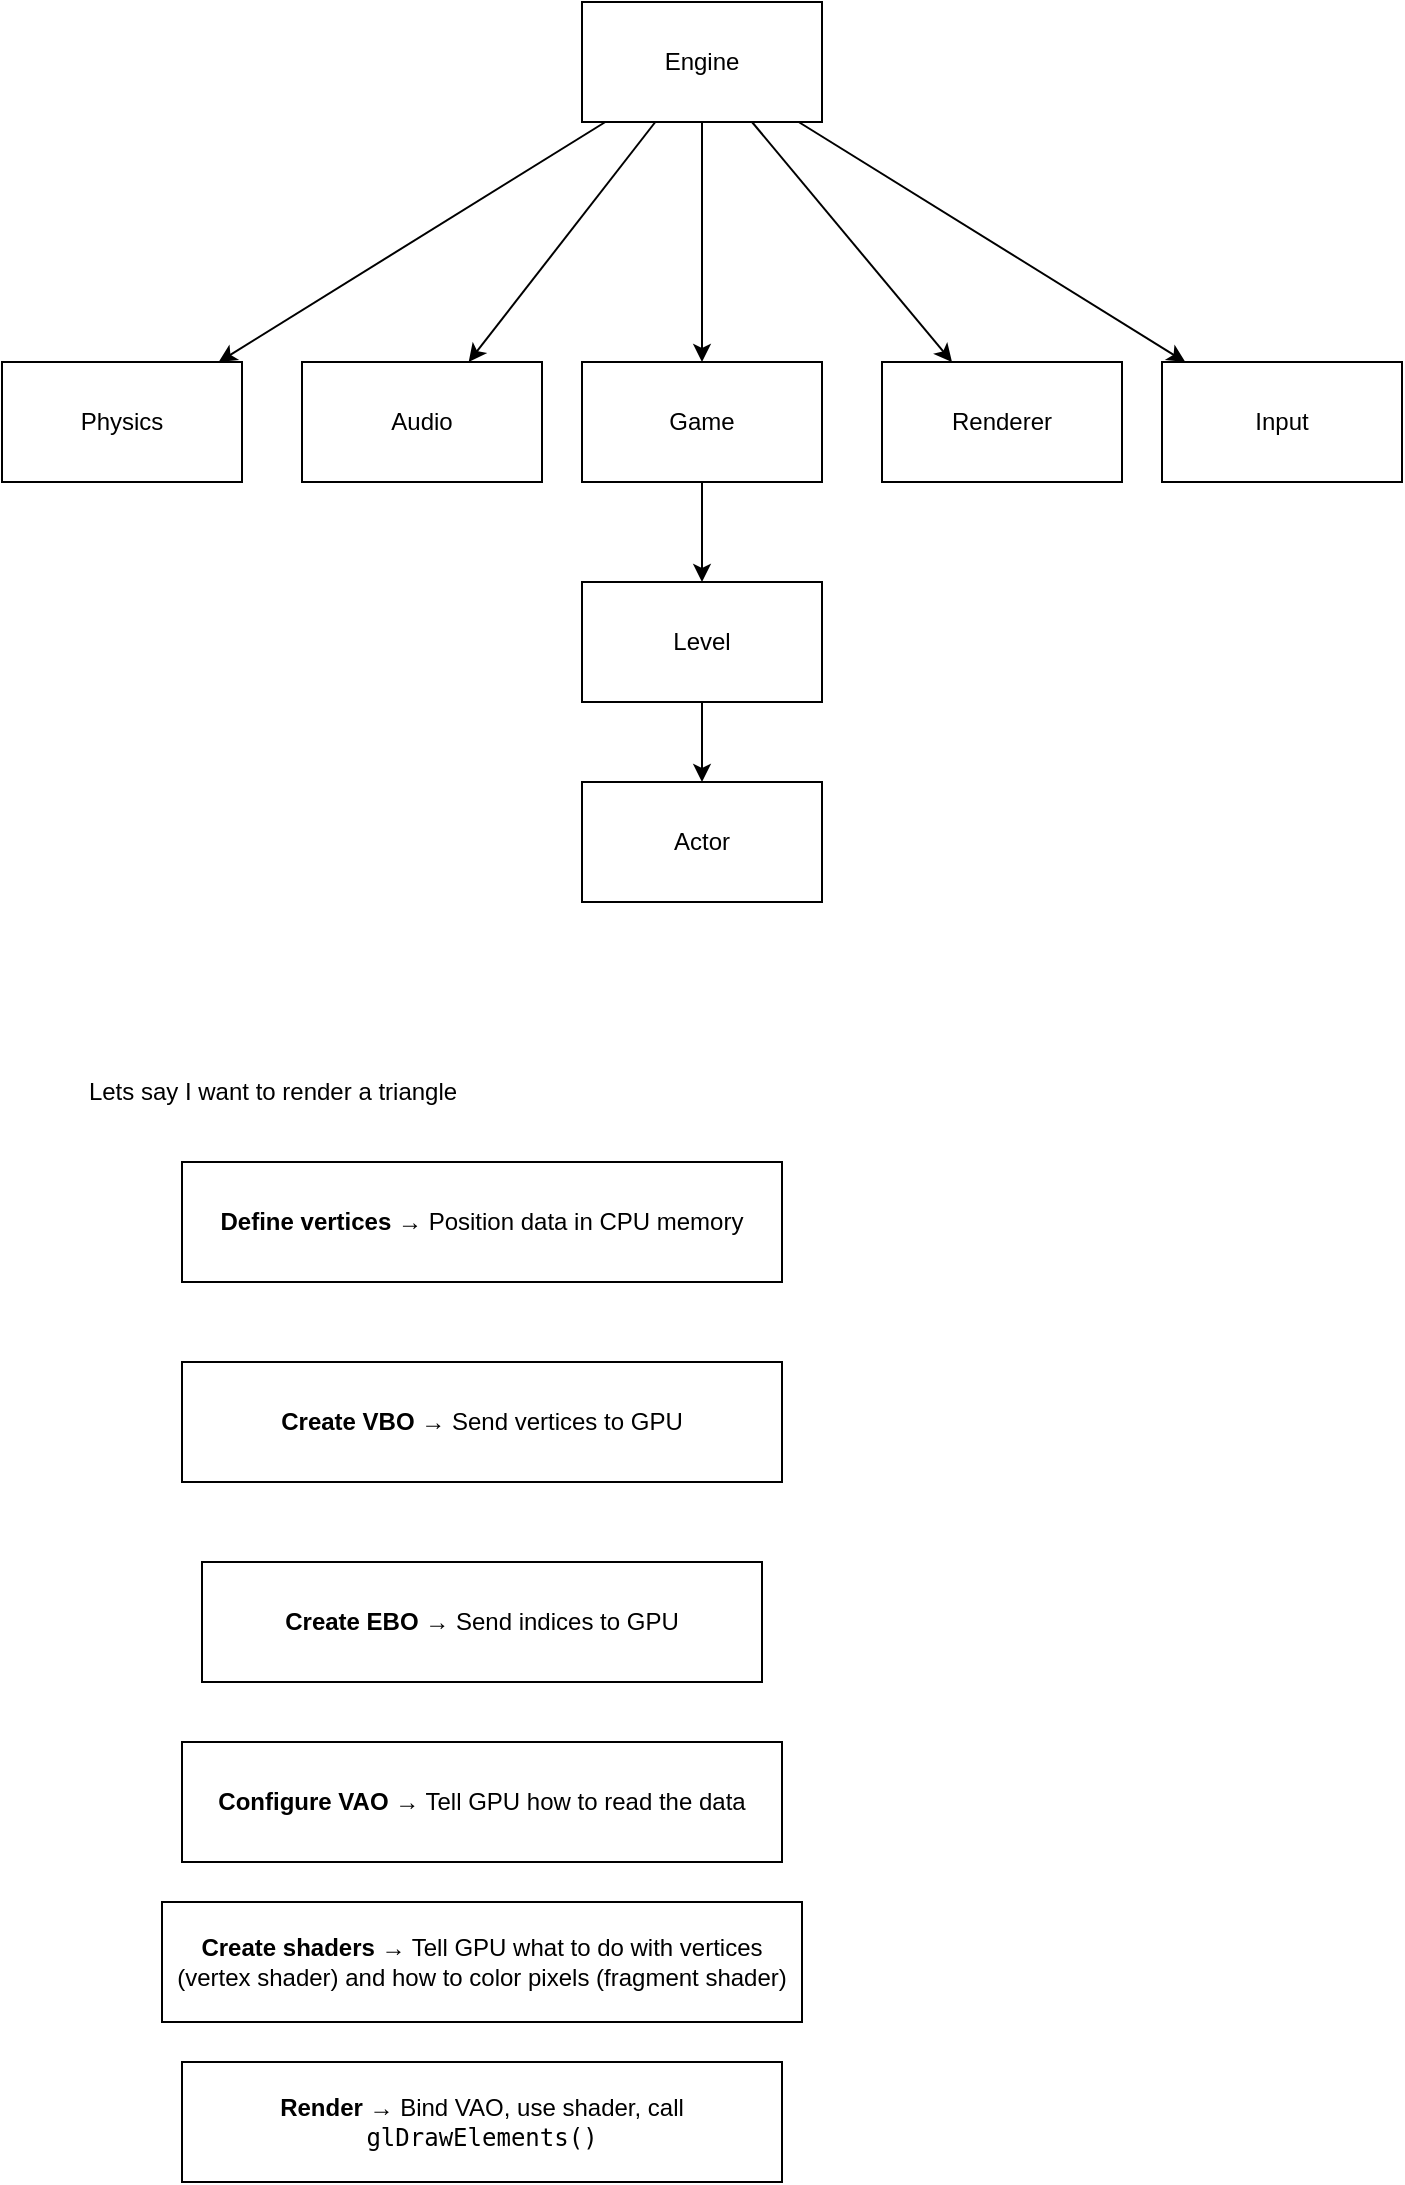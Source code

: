 <mxfile>
    <diagram id="Bt3m2ZXEcsFTGp_QdqrY" name="Page-1">
        <mxGraphModel dx="2237" dy="560" grid="1" gridSize="10" guides="1" tooltips="1" connect="1" arrows="1" fold="1" page="1" pageScale="1" pageWidth="850" pageHeight="1100" math="0" shadow="0">
            <root>
                <mxCell id="0"/>
                <mxCell id="1" parent="0"/>
                <mxCell id="4" style="edgeStyle=none;html=1;entryX=0.5;entryY=0;entryDx=0;entryDy=0;" parent="1" source="2" target="6" edge="1">
                    <mxGeometry relative="1" as="geometry">
                        <mxPoint x="140" y="230" as="targetPoint"/>
                    </mxGeometry>
                </mxCell>
                <mxCell id="14" style="edgeStyle=none;html=1;" parent="1" source="2" target="13" edge="1">
                    <mxGeometry relative="1" as="geometry"/>
                </mxCell>
                <mxCell id="15" style="edgeStyle=none;html=1;" parent="1" source="2" target="12" edge="1">
                    <mxGeometry relative="1" as="geometry"/>
                </mxCell>
                <mxCell id="16" style="edgeStyle=none;html=1;" parent="1" source="2" target="10" edge="1">
                    <mxGeometry relative="1" as="geometry"/>
                </mxCell>
                <mxCell id="17" style="edgeStyle=none;html=1;" parent="1" source="2" target="11" edge="1">
                    <mxGeometry relative="1" as="geometry"/>
                </mxCell>
                <mxCell id="2" value="Engine" style="whiteSpace=wrap;html=1;" parent="1" vertex="1">
                    <mxGeometry x="260" y="40" width="120" height="60" as="geometry"/>
                </mxCell>
                <mxCell id="5" value="Level" style="whiteSpace=wrap;html=1;" parent="1" vertex="1">
                    <mxGeometry x="260" y="330" width="120" height="60" as="geometry"/>
                </mxCell>
                <mxCell id="7" style="edgeStyle=none;html=1;" parent="1" source="6" target="5" edge="1">
                    <mxGeometry relative="1" as="geometry"/>
                </mxCell>
                <mxCell id="9" style="edgeStyle=none;html=1;" parent="1" source="5" target="8" edge="1">
                    <mxGeometry relative="1" as="geometry"/>
                </mxCell>
                <mxCell id="6" value="Game" style="whiteSpace=wrap;html=1;" parent="1" vertex="1">
                    <mxGeometry x="260" y="220" width="120" height="60" as="geometry"/>
                </mxCell>
                <mxCell id="8" value="Actor" style="whiteSpace=wrap;html=1;" parent="1" vertex="1">
                    <mxGeometry x="260" y="430" width="120" height="60" as="geometry"/>
                </mxCell>
                <mxCell id="10" value="Renderer" style="whiteSpace=wrap;html=1;" parent="1" vertex="1">
                    <mxGeometry x="410" y="220" width="120" height="60" as="geometry"/>
                </mxCell>
                <mxCell id="11" value="Input&lt;span style=&quot;font-family: monospace; font-size: 0px; text-align: start; text-wrap-mode: nowrap;&quot;&gt;%3CmxGraphModel%3E%3Croot%3E%3CmxCell%20id%3D%220%22%2F%3E%3CmxCell%20id%3D%221%22%20parent%3D%220%22%2F%3E%3CmxCell%20id%3D%222%22%20value%3D%22Renderer%22%20style%3D%22whiteSpace%3Dwrap%3Bhtml%3D1%3B%22%20vertex%3D%221%22%20parent%3D%221%22%3E%3CmxGeometry%20x%3D%22410%22%20y%3D%22220%22%20width%3D%22120%22%20height%3D%2260%22%20as%3D%22geometry%22%2F%3E%3C%2FmxCell%3E%3C%2Froot%3E%3C%2FmxGraphModel%3E&lt;/span&gt;" style="whiteSpace=wrap;html=1;" parent="1" vertex="1">
                    <mxGeometry x="550" y="220" width="120" height="60" as="geometry"/>
                </mxCell>
                <mxCell id="12" value="Audio" style="whiteSpace=wrap;html=1;" parent="1" vertex="1">
                    <mxGeometry x="120" y="220" width="120" height="60" as="geometry"/>
                </mxCell>
                <mxCell id="13" value="Physics" style="whiteSpace=wrap;html=1;" parent="1" vertex="1">
                    <mxGeometry x="-30" y="220" width="120" height="60" as="geometry"/>
                </mxCell>
                <mxCell id="18" value="&lt;strong&gt;Define vertices&lt;/strong&gt; → Position data in CPU memory" style="whiteSpace=wrap;html=1;" vertex="1" parent="1">
                    <mxGeometry x="60" y="620" width="300" height="60" as="geometry"/>
                </mxCell>
                <mxCell id="19" value="Lets say I want to render a triangle" style="text;html=1;align=center;verticalAlign=middle;resizable=0;points=[];autosize=1;strokeColor=none;fillColor=none;" vertex="1" parent="1">
                    <mxGeometry y="570" width="210" height="30" as="geometry"/>
                </mxCell>
                <mxCell id="20" value="&lt;strong&gt;Create VBO&lt;/strong&gt; → Send vertices to GPU" style="whiteSpace=wrap;html=1;" vertex="1" parent="1">
                    <mxGeometry x="60" y="720" width="300" height="60" as="geometry"/>
                </mxCell>
                <mxCell id="21" value="&lt;strong&gt;Create EBO&lt;/strong&gt; → Send indices to GPU" style="whiteSpace=wrap;html=1;" vertex="1" parent="1">
                    <mxGeometry x="70" y="820" width="280" height="60" as="geometry"/>
                </mxCell>
                <mxCell id="22" value="&lt;strong&gt;Configure VAO&lt;/strong&gt; → Tell GPU how to read the data" style="whiteSpace=wrap;html=1;" vertex="1" parent="1">
                    <mxGeometry x="60" y="910" width="300" height="60" as="geometry"/>
                </mxCell>
                <mxCell id="24" value="&lt;strong&gt;Create shaders&lt;/strong&gt; → Tell GPU what to do with vertices (vertex shader) and how to color pixels (fragment shader)" style="whiteSpace=wrap;html=1;" vertex="1" parent="1">
                    <mxGeometry x="50" y="990" width="320" height="60" as="geometry"/>
                </mxCell>
                <mxCell id="25" value="&lt;strong&gt;Render&lt;/strong&gt; → Bind VAO, use shader, call &lt;code class=&quot;bg-text-200/5 border border-0.5 border-border-300 text-danger-000 whitespace-pre-wrap rounded-[0.4rem] px-1 py-px text-[0.9rem]&quot;&gt;glDrawElements()&lt;/code&gt;" style="whiteSpace=wrap;html=1;" vertex="1" parent="1">
                    <mxGeometry x="60" y="1070" width="300" height="60" as="geometry"/>
                </mxCell>
            </root>
        </mxGraphModel>
    </diagram>
</mxfile>